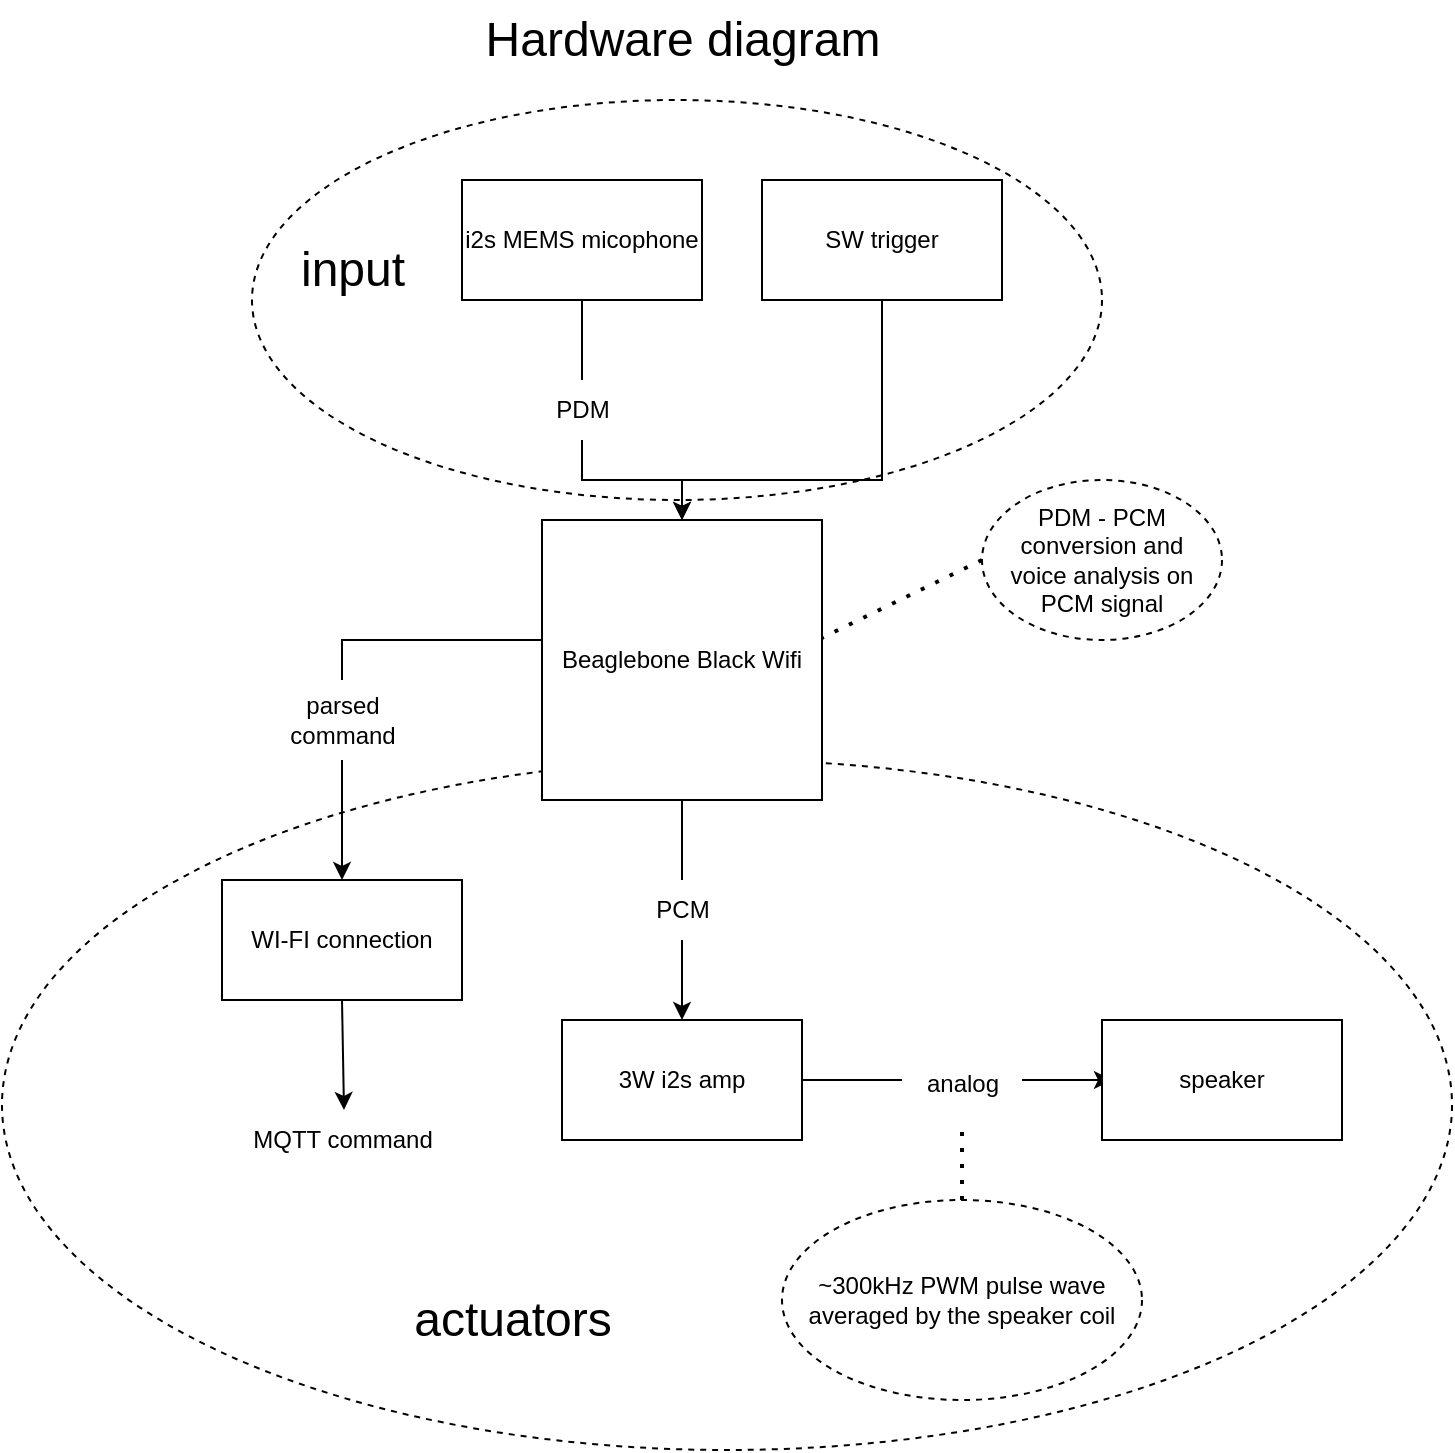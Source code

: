<mxfile version="20.3.6" type="github">
  <diagram id="sM7dTeMf5jetUyKNvWkQ" name="Page-1">
    <mxGraphModel dx="1422" dy="772" grid="1" gridSize="10" guides="1" tooltips="1" connect="1" arrows="1" fold="1" page="1" pageScale="1" pageWidth="850" pageHeight="1100" math="0" shadow="0">
      <root>
        <mxCell id="0" />
        <mxCell id="1" parent="0" />
        <mxCell id="4S98WuqxxE_fRCDPHOUg-37" value="" style="ellipse;whiteSpace=wrap;html=1;dashed=1;fontSize=16;" vertex="1" parent="1">
          <mxGeometry x="80" y="420" width="725" height="345" as="geometry" />
        </mxCell>
        <mxCell id="4S98WuqxxE_fRCDPHOUg-21" value="" style="ellipse;whiteSpace=wrap;html=1;dashed=1;fontSize=16;" vertex="1" parent="1">
          <mxGeometry x="205" y="90" width="425" height="200" as="geometry" />
        </mxCell>
        <mxCell id="4S98WuqxxE_fRCDPHOUg-1" style="edgeStyle=orthogonalEdgeStyle;rounded=0;orthogonalLoop=1;jettySize=auto;html=1;entryX=0.5;entryY=0;entryDx=0;entryDy=0;startArrow=none;" edge="1" parent="1" source="4S98WuqxxE_fRCDPHOUg-4" target="4S98WuqxxE_fRCDPHOUg-3">
          <mxGeometry relative="1" as="geometry" />
        </mxCell>
        <mxCell id="4S98WuqxxE_fRCDPHOUg-2" value="i2s MEMS micophone" style="rounded=0;whiteSpace=wrap;html=1;" vertex="1" parent="1">
          <mxGeometry x="310" y="130" width="120" height="60" as="geometry" />
        </mxCell>
        <mxCell id="4S98WuqxxE_fRCDPHOUg-48" style="edgeStyle=orthogonalEdgeStyle;rounded=0;orthogonalLoop=1;jettySize=auto;html=1;entryX=0.5;entryY=0;entryDx=0;entryDy=0;fontSize=12;startArrow=none;" edge="1" parent="1" source="4S98WuqxxE_fRCDPHOUg-7" target="4S98WuqxxE_fRCDPHOUg-5">
          <mxGeometry relative="1" as="geometry" />
        </mxCell>
        <mxCell id="4S98WuqxxE_fRCDPHOUg-54" style="edgeStyle=orthogonalEdgeStyle;rounded=0;orthogonalLoop=1;jettySize=auto;html=1;entryX=0.5;entryY=0;entryDx=0;entryDy=0;fontSize=12;endArrow=classic;endFill=1;startArrow=none;" edge="1" parent="1" source="4S98WuqxxE_fRCDPHOUg-45" target="4S98WuqxxE_fRCDPHOUg-43">
          <mxGeometry relative="1" as="geometry" />
        </mxCell>
        <mxCell id="4S98WuqxxE_fRCDPHOUg-3" value="Beaglebone Black Wifi" style="whiteSpace=wrap;html=1;aspect=fixed;" vertex="1" parent="1">
          <mxGeometry x="350" y="300" width="140" height="140" as="geometry" />
        </mxCell>
        <mxCell id="4S98WuqxxE_fRCDPHOUg-30" style="edgeStyle=orthogonalEdgeStyle;rounded=0;orthogonalLoop=1;jettySize=auto;html=1;entryX=0;entryY=0.5;entryDx=0;entryDy=0;fontSize=12;startArrow=none;" edge="1" parent="1" source="4S98WuqxxE_fRCDPHOUg-28">
          <mxGeometry relative="1" as="geometry">
            <mxPoint x="635" y="580" as="targetPoint" />
          </mxGeometry>
        </mxCell>
        <mxCell id="4S98WuqxxE_fRCDPHOUg-5" value="&lt;div&gt;3W i2s amp&lt;/div&gt;" style="rounded=0;whiteSpace=wrap;html=1;" vertex="1" parent="1">
          <mxGeometry x="360" y="550" width="120" height="60" as="geometry" />
        </mxCell>
        <mxCell id="4S98WuqxxE_fRCDPHOUg-9" value="&lt;div&gt;PDM - PCM conversion and&lt;br&gt;&lt;/div&gt;&lt;div&gt;voice analysis on PCM signal&lt;br&gt;&lt;/div&gt;" style="ellipse;whiteSpace=wrap;html=1;dashed=1;" vertex="1" parent="1">
          <mxGeometry x="570" y="280" width="120" height="80" as="geometry" />
        </mxCell>
        <mxCell id="4S98WuqxxE_fRCDPHOUg-12" value="" style="endArrow=none;dashed=1;html=1;dashPattern=1 3;strokeWidth=2;rounded=0;exitX=0;exitY=0.5;exitDx=0;exitDy=0;entryX=1;entryY=0.421;entryDx=0;entryDy=0;entryPerimeter=0;" edge="1" parent="1" source="4S98WuqxxE_fRCDPHOUg-9" target="4S98WuqxxE_fRCDPHOUg-3">
          <mxGeometry width="50" height="50" relative="1" as="geometry">
            <mxPoint x="400" y="430" as="sourcePoint" />
            <mxPoint x="450" y="380" as="targetPoint" />
          </mxGeometry>
        </mxCell>
        <mxCell id="4S98WuqxxE_fRCDPHOUg-14" value="Hardware diagram" style="text;html=1;align=center;verticalAlign=middle;resizable=0;points=[];autosize=1;strokeColor=none;fillColor=none;fontSize=24;" vertex="1" parent="1">
          <mxGeometry x="310" y="40" width="220" height="40" as="geometry" />
        </mxCell>
        <mxCell id="4S98WuqxxE_fRCDPHOUg-17" value="input" style="text;html=1;align=center;verticalAlign=middle;resizable=0;points=[];autosize=1;strokeColor=none;fillColor=none;fontSize=24;" vertex="1" parent="1">
          <mxGeometry x="215" y="155" width="80" height="40" as="geometry" />
        </mxCell>
        <mxCell id="4S98WuqxxE_fRCDPHOUg-4" value="PDM" style="text;html=1;align=center;verticalAlign=middle;resizable=0;points=[];autosize=1;strokeColor=none;fillColor=none;" vertex="1" parent="1">
          <mxGeometry x="345" y="230" width="50" height="30" as="geometry" />
        </mxCell>
        <mxCell id="4S98WuqxxE_fRCDPHOUg-18" value="" style="edgeStyle=orthogonalEdgeStyle;rounded=0;orthogonalLoop=1;jettySize=auto;html=1;entryX=0.5;entryY=0;entryDx=0;entryDy=0;endArrow=none;" edge="1" parent="1" source="4S98WuqxxE_fRCDPHOUg-2" target="4S98WuqxxE_fRCDPHOUg-4">
          <mxGeometry relative="1" as="geometry">
            <mxPoint x="420" y="200" as="sourcePoint" />
            <mxPoint x="420" y="300" as="targetPoint" />
          </mxGeometry>
        </mxCell>
        <mxCell id="4S98WuqxxE_fRCDPHOUg-24" style="edgeStyle=orthogonalEdgeStyle;rounded=0;orthogonalLoop=1;jettySize=auto;html=1;entryX=0.5;entryY=0;entryDx=0;entryDy=0;fontSize=16;" edge="1" parent="1" source="4S98WuqxxE_fRCDPHOUg-22" target="4S98WuqxxE_fRCDPHOUg-3">
          <mxGeometry relative="1" as="geometry">
            <Array as="points">
              <mxPoint x="520" y="280" />
              <mxPoint x="420" y="280" />
            </Array>
          </mxGeometry>
        </mxCell>
        <mxCell id="4S98WuqxxE_fRCDPHOUg-22" value="SW trigger" style="rounded=0;whiteSpace=wrap;html=1;" vertex="1" parent="1">
          <mxGeometry x="460" y="130" width="120" height="60" as="geometry" />
        </mxCell>
        <mxCell id="4S98WuqxxE_fRCDPHOUg-26" value="speaker" style="rounded=0;whiteSpace=wrap;html=1;" vertex="1" parent="1">
          <mxGeometry x="630" y="550" width="120" height="60" as="geometry" />
        </mxCell>
        <mxCell id="4S98WuqxxE_fRCDPHOUg-28" value="&lt;font style=&quot;font-size: 12px;&quot;&gt;analog&lt;/font&gt;" style="text;html=1;align=center;verticalAlign=middle;resizable=0;points=[];autosize=1;strokeColor=none;fillColor=none;fontSize=16;" vertex="1" parent="1">
          <mxGeometry x="530" y="565" width="60" height="30" as="geometry" />
        </mxCell>
        <mxCell id="4S98WuqxxE_fRCDPHOUg-32" value="" style="edgeStyle=orthogonalEdgeStyle;rounded=0;orthogonalLoop=1;jettySize=auto;html=1;entryX=0;entryY=0.5;entryDx=0;entryDy=0;fontSize=12;endArrow=none;" edge="1" parent="1" source="4S98WuqxxE_fRCDPHOUg-5" target="4S98WuqxxE_fRCDPHOUg-28">
          <mxGeometry relative="1" as="geometry">
            <mxPoint x="485" y="585" as="sourcePoint" />
            <mxPoint x="635" y="585" as="targetPoint" />
          </mxGeometry>
        </mxCell>
        <mxCell id="4S98WuqxxE_fRCDPHOUg-33" value="~300kHz PWM pulse wave averaged by the speaker coil" style="ellipse;whiteSpace=wrap;html=1;dashed=1;" vertex="1" parent="1">
          <mxGeometry x="470" y="640" width="180" height="100" as="geometry" />
        </mxCell>
        <mxCell id="4S98WuqxxE_fRCDPHOUg-38" value="actuators" style="text;html=1;align=center;verticalAlign=middle;resizable=0;points=[];autosize=1;strokeColor=none;fillColor=none;fontSize=24;" vertex="1" parent="1">
          <mxGeometry x="275" y="680" width="120" height="40" as="geometry" />
        </mxCell>
        <mxCell id="4S98WuqxxE_fRCDPHOUg-43" value="WI-FI connection" style="rounded=0;whiteSpace=wrap;html=1;" vertex="1" parent="1">
          <mxGeometry x="190" y="480" width="120" height="60" as="geometry" />
        </mxCell>
        <mxCell id="4S98WuqxxE_fRCDPHOUg-7" value="PCM" style="text;html=1;align=center;verticalAlign=middle;resizable=0;points=[];autosize=1;strokeColor=none;fillColor=none;" vertex="1" parent="1">
          <mxGeometry x="395" y="480" width="50" height="30" as="geometry" />
        </mxCell>
        <mxCell id="4S98WuqxxE_fRCDPHOUg-49" value="" style="edgeStyle=orthogonalEdgeStyle;rounded=0;orthogonalLoop=1;jettySize=auto;html=1;entryX=0.5;entryY=0;entryDx=0;entryDy=0;fontSize=12;endArrow=none;" edge="1" parent="1" source="4S98WuqxxE_fRCDPHOUg-3" target="4S98WuqxxE_fRCDPHOUg-7">
          <mxGeometry relative="1" as="geometry">
            <mxPoint x="420" y="440" as="sourcePoint" />
            <mxPoint x="420" y="550" as="targetPoint" />
          </mxGeometry>
        </mxCell>
        <mxCell id="4S98WuqxxE_fRCDPHOUg-53" value="" style="endArrow=none;dashed=1;html=1;dashPattern=1 3;strokeWidth=2;rounded=0;fontSize=12;exitX=0.5;exitY=0;exitDx=0;exitDy=0;entryX=0.5;entryY=1.167;entryDx=0;entryDy=0;entryPerimeter=0;" edge="1" parent="1" source="4S98WuqxxE_fRCDPHOUg-33" target="4S98WuqxxE_fRCDPHOUg-28">
          <mxGeometry width="50" height="50" relative="1" as="geometry">
            <mxPoint x="400" y="520" as="sourcePoint" />
            <mxPoint x="450" y="470" as="targetPoint" />
          </mxGeometry>
        </mxCell>
        <mxCell id="4S98WuqxxE_fRCDPHOUg-45" value="&lt;div&gt;parsed &lt;br&gt;&lt;/div&gt;&lt;div&gt;command&lt;/div&gt;" style="text;html=1;align=center;verticalAlign=middle;resizable=0;points=[];autosize=1;strokeColor=none;fillColor=none;fontSize=12;" vertex="1" parent="1">
          <mxGeometry x="210" y="380" width="80" height="40" as="geometry" />
        </mxCell>
        <mxCell id="4S98WuqxxE_fRCDPHOUg-55" value="" style="edgeStyle=orthogonalEdgeStyle;rounded=0;orthogonalLoop=1;jettySize=auto;html=1;entryX=0.5;entryY=0;entryDx=0;entryDy=0;fontSize=12;endArrow=none;endFill=1;" edge="1" parent="1" source="4S98WuqxxE_fRCDPHOUg-3" target="4S98WuqxxE_fRCDPHOUg-45">
          <mxGeometry relative="1" as="geometry">
            <mxPoint x="350" y="370" as="sourcePoint" />
            <mxPoint x="250" y="480" as="targetPoint" />
            <Array as="points">
              <mxPoint x="250" y="360" />
            </Array>
          </mxGeometry>
        </mxCell>
        <mxCell id="4S98WuqxxE_fRCDPHOUg-56" value="" style="endArrow=classic;html=1;rounded=0;fontSize=12;exitX=0.5;exitY=1;exitDx=0;exitDy=0;" edge="1" parent="1" source="4S98WuqxxE_fRCDPHOUg-43">
          <mxGeometry width="50" height="50" relative="1" as="geometry">
            <mxPoint x="400" y="460" as="sourcePoint" />
            <mxPoint x="251" y="595" as="targetPoint" />
          </mxGeometry>
        </mxCell>
        <mxCell id="4S98WuqxxE_fRCDPHOUg-57" value="MQTT command" style="text;html=1;align=center;verticalAlign=middle;resizable=0;points=[];autosize=1;strokeColor=none;fillColor=none;fontSize=12;" vertex="1" parent="1">
          <mxGeometry x="195" y="595" width="110" height="30" as="geometry" />
        </mxCell>
      </root>
    </mxGraphModel>
  </diagram>
</mxfile>
